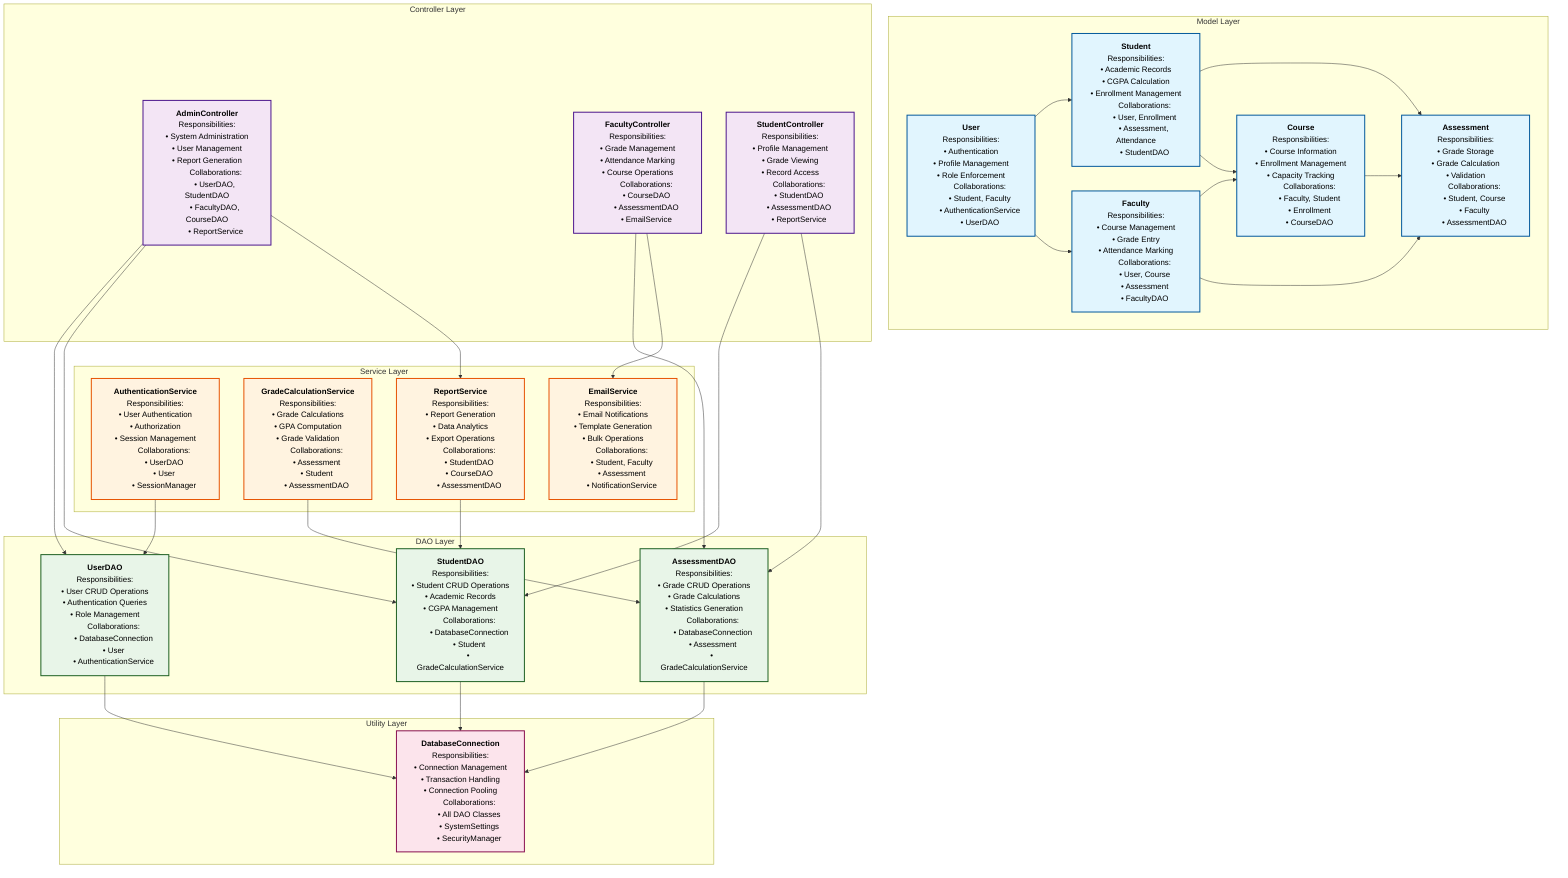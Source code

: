 graph TB
    subgraph "Model Layer"
        User["`**User**
        Responsibilities:
        • Authentication
        • Profile Management
        • Role Enforcement
        
        Collaborations:
        • Student, Faculty
        • AuthenticationService
        • UserDAO`"]
        
        Student["`**Student**
        Responsibilities:
        • Academic Records
        • CGPA Calculation
        • Enrollment Management
        
        Collaborations:
        • User, Enrollment
        • Assessment, Attendance
        • StudentDAO`"]
        
        Faculty["`**Faculty**
        Responsibilities:
        • Course Management
        • Grade Entry
        • Attendance Marking
        
        Collaborations:
        • User, Course
        • Assessment
        • FacultyDAO`"]
        
        Course["`**Course**
        Responsibilities:
        • Course Information
        • Enrollment Management
        • Capacity Tracking
        
        Collaborations:
        • Faculty, Student
        • Enrollment
        • CourseDAO`"]
        
        Assessment["`**Assessment**
        Responsibilities:
        • Grade Storage
        • Grade Calculation
        • Validation
        
        Collaborations:
        • Student, Course
        • Faculty
        • AssessmentDAO`"]
    end
    
    subgraph "Controller Layer"
        AdminController["`**AdminController**
        Responsibilities:
        • System Administration
        • User Management
        • Report Generation
        
        Collaborations:
        • UserDAO, StudentDAO
        • FacultyDAO, CourseDAO
        • ReportService`"]
        
        FacultyController["`**FacultyController**
        Responsibilities:
        • Grade Management
        • Attendance Marking
        • Course Operations
        
        Collaborations:
        • CourseDAO
        • AssessmentDAO
        • EmailService`"]
        
        StudentController["`**StudentController**
        Responsibilities:
        • Profile Management
        • Grade Viewing
        • Record Access
        
        Collaborations:
        • StudentDAO
        • AssessmentDAO
        • ReportService`"]
    end
    
    subgraph "DAO Layer"
        UserDAO["`**UserDAO**
        Responsibilities:
        • User CRUD Operations
        • Authentication Queries
        • Role Management
        
        Collaborations:
        • DatabaseConnection
        • User
        • AuthenticationService`"]
        
        StudentDAO["`**StudentDAO**
        Responsibilities:
        • Student CRUD Operations
        • Academic Records
        • CGPA Management
        
        Collaborations:
        • DatabaseConnection
        • Student
        • GradeCalculationService`"]
        
        AssessmentDAO["`**AssessmentDAO**
        Responsibilities:
        • Grade CRUD Operations
        • Grade Calculations
        • Statistics Generation
        
        Collaborations:
        • DatabaseConnection
        • Assessment
        • GradeCalculationService`"]
    end
    
    subgraph "Service Layer"
        AuthenticationService["`**AuthenticationService**
        Responsibilities:
        • User Authentication
        • Authorization
        • Session Management
        
        Collaborations:
        • UserDAO
        • User
        • SessionManager`"]
        
        GradeCalculationService["`**GradeCalculationService**
        Responsibilities:
        • Grade Calculations
        • GPA Computation
        • Grade Validation
        
        Collaborations:
        • Assessment
        • Student
        • AssessmentDAO`"]
        
        EmailService["`**EmailService**
        Responsibilities:
        • Email Notifications
        • Template Generation
        • Bulk Operations
        
        Collaborations:
        • Student, Faculty
        • Assessment
        • NotificationService`"]
        
        ReportService["`**ReportService**
        Responsibilities:
        • Report Generation
        • Data Analytics
        • Export Operations
        
        Collaborations:
        • StudentDAO
        • CourseDAO
        • AssessmentDAO`"]
    end
    
    subgraph "Utility Layer"
        DatabaseConnection["`**DatabaseConnection**
        Responsibilities:
        • Connection Management
        • Transaction Handling
        • Connection Pooling
        
        Collaborations:
        • All DAO Classes
        • SystemSettings
        • SecurityManager`"]
    end
    
    %% Relationships
    User --> Student
    User --> Faculty
    Student --> Assessment
    Student --> Course
    Faculty --> Course
    Faculty --> Assessment
    Course --> Assessment
    
    AdminController --> UserDAO
    AdminController --> StudentDAO
    AdminController --> ReportService
    
    FacultyController --> AssessmentDAO
    FacultyController --> EmailService
    
    StudentController --> StudentDAO
    StudentController --> AssessmentDAO
    
    UserDAO --> DatabaseConnection
    StudentDAO --> DatabaseConnection
    AssessmentDAO --> DatabaseConnection
    
    AuthenticationService --> UserDAO
    GradeCalculationService --> AssessmentDAO
    ReportService --> StudentDAO
    
    %% Styling
    classDef modelClass fill:#e1f5fe,stroke:#01579b,stroke-width:2px,color:#000
    classDef controllerClass fill:#f3e5f5,stroke:#4a148c,stroke-width:2px,color:#000
    classDef daoClass fill:#e8f5e8,stroke:#1b5e20,stroke-width:2px,color:#000
    classDef serviceClass fill:#fff3e0,stroke:#e65100,stroke-width:2px,color:#000
    classDef utilityClass fill:#fce4ec,stroke:#880e4f,stroke-width:2px,color:#000
    
    class User,Student,Faculty,Course,Assessment modelClass
    class AdminController,FacultyController,StudentController controllerClass
    class UserDAO,StudentDAO,AssessmentDAO daoClass
    class AuthenticationService,GradeCalculationService,EmailService,ReportService serviceClass
    class DatabaseConnection utilityClass